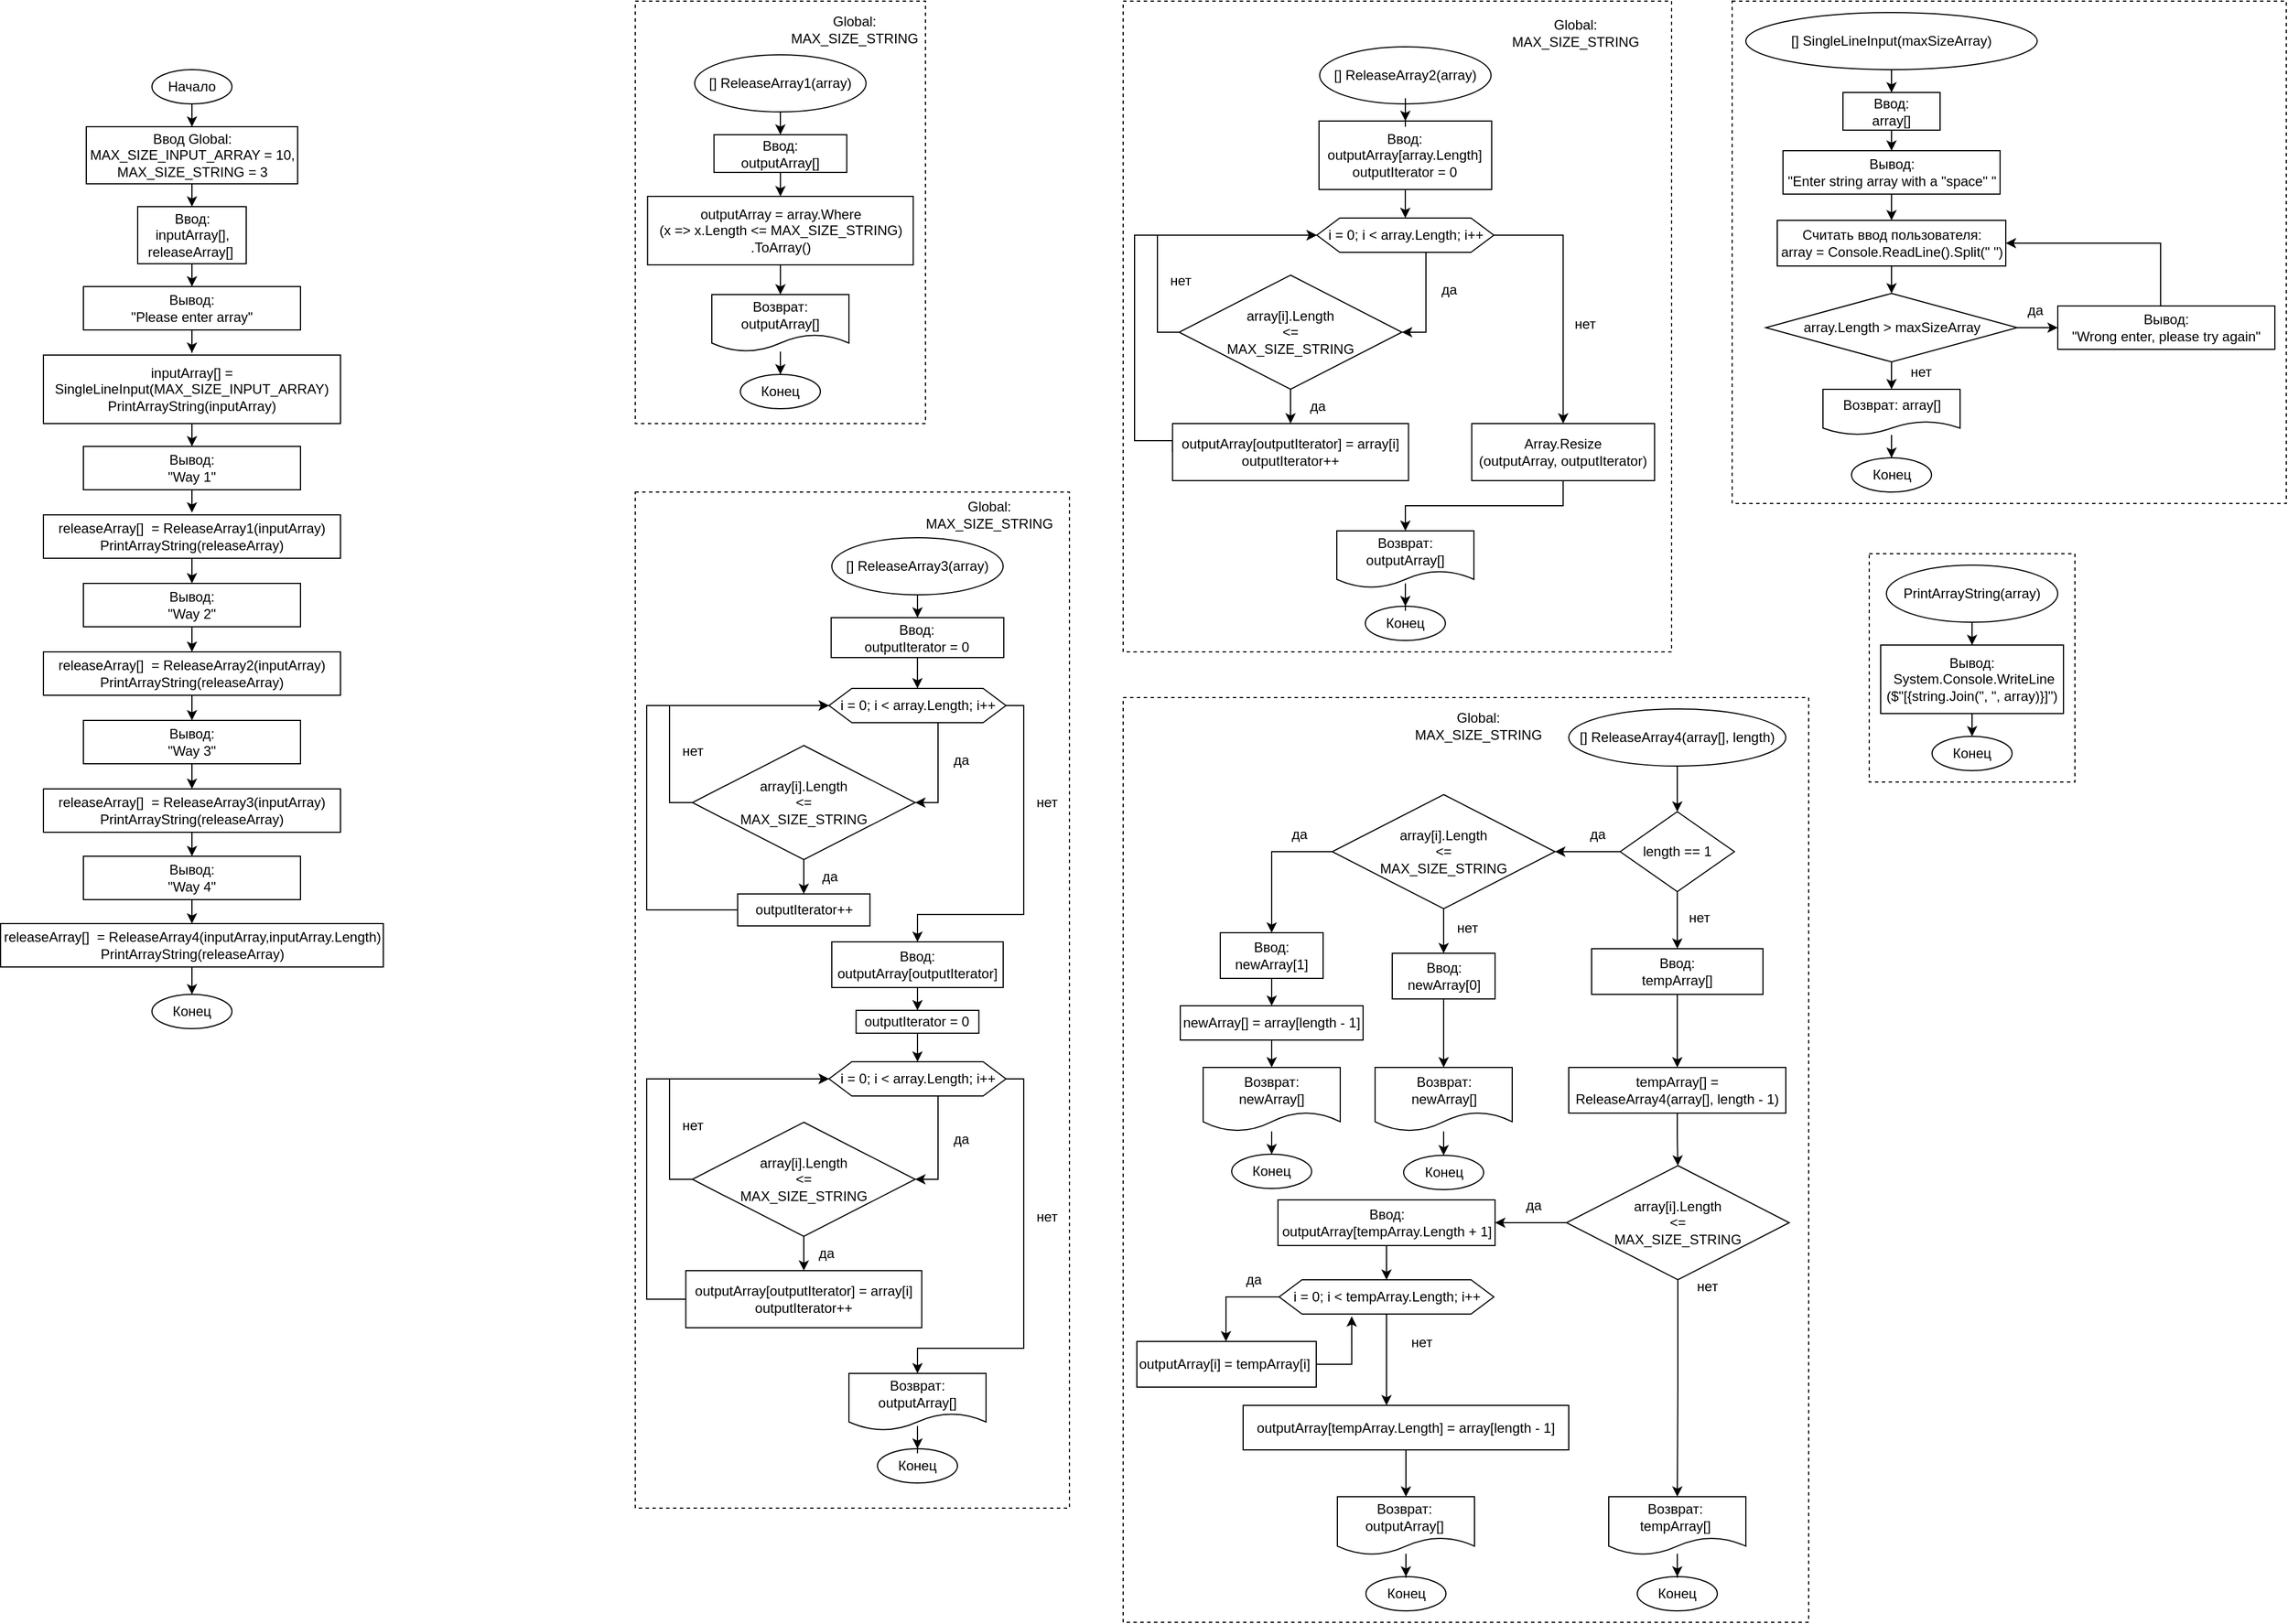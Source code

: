<mxfile version="21.1.8" type="device">
  <diagram name="Страница 1" id="XXHGtrbiuVRXHROfWYFV">
    <mxGraphModel dx="3483" dy="1915" grid="1" gridSize="10" guides="1" tooltips="1" connect="1" arrows="1" fold="1" page="1" pageScale="1" pageWidth="827" pageHeight="1169" math="0" shadow="0">
      <root>
        <mxCell id="0" />
        <mxCell id="1" parent="0" />
        <mxCell id="4U6we0sHs__-msw2Mute-354" value="" style="group" vertex="1" connectable="0" parent="1">
          <mxGeometry x="124.5" y="60" width="335" height="840" as="geometry" />
        </mxCell>
        <mxCell id="4U6we0sHs__-msw2Mute-319" value="Начало" style="ellipse;whiteSpace=wrap;html=1;" vertex="1" parent="4U6we0sHs__-msw2Mute-354">
          <mxGeometry x="132.5" width="70" height="30" as="geometry" />
        </mxCell>
        <mxCell id="4U6we0sHs__-msw2Mute-320" value="Ввод Global:&lt;br&gt;MAX_SIZE_INPUT_ARRAY = 10,&lt;br&gt;MAX_SIZE_STRING = 3" style="rounded=0;whiteSpace=wrap;html=1;movable=1;resizable=1;rotatable=1;deletable=1;editable=1;locked=0;connectable=1;container=0;" vertex="1" parent="4U6we0sHs__-msw2Mute-354">
          <mxGeometry x="75" y="50" width="185" height="50" as="geometry" />
        </mxCell>
        <mxCell id="4U6we0sHs__-msw2Mute-335" style="edgeStyle=orthogonalEdgeStyle;rounded=0;orthogonalLoop=1;jettySize=auto;html=1;entryX=0.5;entryY=0;entryDx=0;entryDy=0;" edge="1" parent="4U6we0sHs__-msw2Mute-354" source="4U6we0sHs__-msw2Mute-319" target="4U6we0sHs__-msw2Mute-320">
          <mxGeometry relative="1" as="geometry" />
        </mxCell>
        <mxCell id="4U6we0sHs__-msw2Mute-321" value="Ввод:&lt;br&gt;inputArray[],&lt;br&gt;releaseArray[]&amp;nbsp;" style="rounded=0;whiteSpace=wrap;html=1;movable=1;resizable=1;rotatable=1;deletable=1;editable=1;locked=0;connectable=1;container=0;" vertex="1" parent="4U6we0sHs__-msw2Mute-354">
          <mxGeometry x="120" y="120" width="95" height="50" as="geometry" />
        </mxCell>
        <mxCell id="4U6we0sHs__-msw2Mute-337" style="edgeStyle=orthogonalEdgeStyle;rounded=0;orthogonalLoop=1;jettySize=auto;html=1;entryX=0.5;entryY=0;entryDx=0;entryDy=0;" edge="1" parent="4U6we0sHs__-msw2Mute-354" source="4U6we0sHs__-msw2Mute-320" target="4U6we0sHs__-msw2Mute-321">
          <mxGeometry relative="1" as="geometry" />
        </mxCell>
        <mxCell id="4U6we0sHs__-msw2Mute-322" value="Вывод:&lt;br&gt;&quot;Please enter array&lt;span style=&quot;background-color: initial;&quot;&gt;&quot;&lt;/span&gt;" style="rounded=0;whiteSpace=wrap;html=1;" vertex="1" parent="4U6we0sHs__-msw2Mute-354">
          <mxGeometry x="72.5" y="190" width="190" height="38" as="geometry" />
        </mxCell>
        <mxCell id="4U6we0sHs__-msw2Mute-338" style="edgeStyle=orthogonalEdgeStyle;rounded=0;orthogonalLoop=1;jettySize=auto;html=1;entryX=0.5;entryY=0;entryDx=0;entryDy=0;" edge="1" parent="4U6we0sHs__-msw2Mute-354" source="4U6we0sHs__-msw2Mute-321" target="4U6we0sHs__-msw2Mute-322">
          <mxGeometry relative="1" as="geometry" />
        </mxCell>
        <mxCell id="4U6we0sHs__-msw2Mute-323" value="inputArray[] = SingleLineInput(MAX_SIZE_INPUT_ARRAY)&lt;br&gt;PrintArrayString(inputArray)" style="rounded=0;whiteSpace=wrap;html=1;" vertex="1" parent="4U6we0sHs__-msw2Mute-354">
          <mxGeometry x="37.5" y="250" width="260" height="60" as="geometry" />
        </mxCell>
        <mxCell id="4U6we0sHs__-msw2Mute-339" style="edgeStyle=orthogonalEdgeStyle;rounded=0;orthogonalLoop=1;jettySize=auto;html=1;entryX=0.5;entryY=-0.033;entryDx=0;entryDy=0;entryPerimeter=0;" edge="1" parent="4U6we0sHs__-msw2Mute-354" source="4U6we0sHs__-msw2Mute-322" target="4U6we0sHs__-msw2Mute-323">
          <mxGeometry relative="1" as="geometry" />
        </mxCell>
        <mxCell id="4U6we0sHs__-msw2Mute-324" value="Вывод:&lt;br&gt;&quot;Way 1&lt;span style=&quot;background-color: initial;&quot;&gt;&quot;&lt;/span&gt;" style="rounded=0;whiteSpace=wrap;html=1;" vertex="1" parent="4U6we0sHs__-msw2Mute-354">
          <mxGeometry x="72.5" y="330" width="190" height="38" as="geometry" />
        </mxCell>
        <mxCell id="4U6we0sHs__-msw2Mute-342" style="edgeStyle=orthogonalEdgeStyle;rounded=0;orthogonalLoop=1;jettySize=auto;html=1;entryX=0.5;entryY=0;entryDx=0;entryDy=0;" edge="1" parent="4U6we0sHs__-msw2Mute-354" source="4U6we0sHs__-msw2Mute-323" target="4U6we0sHs__-msw2Mute-324">
          <mxGeometry relative="1" as="geometry" />
        </mxCell>
        <mxCell id="4U6we0sHs__-msw2Mute-325" value="releaseArray[]&amp;nbsp; = ReleaseArray1(inputArray)&lt;br&gt;PrintArrayString(releaseArray)" style="rounded=0;whiteSpace=wrap;html=1;" vertex="1" parent="4U6we0sHs__-msw2Mute-354">
          <mxGeometry x="37.5" y="390" width="260" height="38" as="geometry" />
        </mxCell>
        <mxCell id="4U6we0sHs__-msw2Mute-343" style="edgeStyle=orthogonalEdgeStyle;rounded=0;orthogonalLoop=1;jettySize=auto;html=1;entryX=0.499;entryY=-0.053;entryDx=0;entryDy=0;entryPerimeter=0;" edge="1" parent="4U6we0sHs__-msw2Mute-354" source="4U6we0sHs__-msw2Mute-324" target="4U6we0sHs__-msw2Mute-325">
          <mxGeometry relative="1" as="geometry" />
        </mxCell>
        <mxCell id="4U6we0sHs__-msw2Mute-326" value="Вывод:&lt;br&gt;&quot;Way 2&lt;span style=&quot;background-color: initial;&quot;&gt;&quot;&lt;/span&gt;" style="rounded=0;whiteSpace=wrap;html=1;" vertex="1" parent="4U6we0sHs__-msw2Mute-354">
          <mxGeometry x="72.5" y="450" width="190" height="38" as="geometry" />
        </mxCell>
        <mxCell id="4U6we0sHs__-msw2Mute-345" style="edgeStyle=orthogonalEdgeStyle;rounded=0;orthogonalLoop=1;jettySize=auto;html=1;entryX=0.5;entryY=0;entryDx=0;entryDy=0;" edge="1" parent="4U6we0sHs__-msw2Mute-354" source="4U6we0sHs__-msw2Mute-325" target="4U6we0sHs__-msw2Mute-326">
          <mxGeometry relative="1" as="geometry" />
        </mxCell>
        <mxCell id="4U6we0sHs__-msw2Mute-327" value="releaseArray[]&amp;nbsp; = ReleaseArray2(inputArray)&lt;br&gt;PrintArrayString(releaseArray)" style="rounded=0;whiteSpace=wrap;html=1;" vertex="1" parent="4U6we0sHs__-msw2Mute-354">
          <mxGeometry x="37.5" y="510" width="260" height="38" as="geometry" />
        </mxCell>
        <mxCell id="4U6we0sHs__-msw2Mute-347" style="edgeStyle=orthogonalEdgeStyle;rounded=0;orthogonalLoop=1;jettySize=auto;html=1;entryX=0.5;entryY=0;entryDx=0;entryDy=0;" edge="1" parent="4U6we0sHs__-msw2Mute-354" source="4U6we0sHs__-msw2Mute-326" target="4U6we0sHs__-msw2Mute-327">
          <mxGeometry relative="1" as="geometry" />
        </mxCell>
        <mxCell id="4U6we0sHs__-msw2Mute-328" value="Вывод:&lt;br&gt;&quot;Way 3&lt;span style=&quot;background-color: initial;&quot;&gt;&quot;&lt;/span&gt;" style="rounded=0;whiteSpace=wrap;html=1;" vertex="1" parent="4U6we0sHs__-msw2Mute-354">
          <mxGeometry x="72.5" y="570" width="190" height="38" as="geometry" />
        </mxCell>
        <mxCell id="4U6we0sHs__-msw2Mute-348" style="edgeStyle=orthogonalEdgeStyle;rounded=0;orthogonalLoop=1;jettySize=auto;html=1;entryX=0.5;entryY=0;entryDx=0;entryDy=0;" edge="1" parent="4U6we0sHs__-msw2Mute-354" source="4U6we0sHs__-msw2Mute-327" target="4U6we0sHs__-msw2Mute-328">
          <mxGeometry relative="1" as="geometry" />
        </mxCell>
        <mxCell id="4U6we0sHs__-msw2Mute-329" value="releaseArray[]&amp;nbsp; = ReleaseArray3(inputArray)&lt;br&gt;PrintArrayString(releaseArray)" style="rounded=0;whiteSpace=wrap;html=1;" vertex="1" parent="4U6we0sHs__-msw2Mute-354">
          <mxGeometry x="37.5" y="630" width="260" height="38" as="geometry" />
        </mxCell>
        <mxCell id="4U6we0sHs__-msw2Mute-349" style="edgeStyle=orthogonalEdgeStyle;rounded=0;orthogonalLoop=1;jettySize=auto;html=1;entryX=0.5;entryY=0;entryDx=0;entryDy=0;" edge="1" parent="4U6we0sHs__-msw2Mute-354" source="4U6we0sHs__-msw2Mute-328" target="4U6we0sHs__-msw2Mute-329">
          <mxGeometry relative="1" as="geometry" />
        </mxCell>
        <mxCell id="4U6we0sHs__-msw2Mute-330" value="Вывод:&lt;br&gt;&quot;Way 4&lt;span style=&quot;background-color: initial;&quot;&gt;&quot;&lt;/span&gt;" style="rounded=0;whiteSpace=wrap;html=1;" vertex="1" parent="4U6we0sHs__-msw2Mute-354">
          <mxGeometry x="72.5" y="689" width="190" height="38" as="geometry" />
        </mxCell>
        <mxCell id="4U6we0sHs__-msw2Mute-350" style="edgeStyle=orthogonalEdgeStyle;rounded=0;orthogonalLoop=1;jettySize=auto;html=1;entryX=0.5;entryY=0;entryDx=0;entryDy=0;" edge="1" parent="4U6we0sHs__-msw2Mute-354" source="4U6we0sHs__-msw2Mute-329" target="4U6we0sHs__-msw2Mute-330">
          <mxGeometry relative="1" as="geometry" />
        </mxCell>
        <mxCell id="4U6we0sHs__-msw2Mute-331" value="releaseArray[]&amp;nbsp; = ReleaseArray4(inputArray,inputArray.Length)&lt;br&gt;PrintArrayString(releaseArray)" style="rounded=0;whiteSpace=wrap;html=1;" vertex="1" parent="4U6we0sHs__-msw2Mute-354">
          <mxGeometry y="748" width="335" height="38" as="geometry" />
        </mxCell>
        <mxCell id="4U6we0sHs__-msw2Mute-351" style="edgeStyle=orthogonalEdgeStyle;rounded=0;orthogonalLoop=1;jettySize=auto;html=1;entryX=0.5;entryY=0;entryDx=0;entryDy=0;" edge="1" parent="4U6we0sHs__-msw2Mute-354" source="4U6we0sHs__-msw2Mute-330" target="4U6we0sHs__-msw2Mute-331">
          <mxGeometry relative="1" as="geometry" />
        </mxCell>
        <mxCell id="4U6we0sHs__-msw2Mute-332" value="Конец" style="ellipse;whiteSpace=wrap;html=1;" vertex="1" parent="4U6we0sHs__-msw2Mute-354">
          <mxGeometry x="132.5" y="810" width="70" height="30" as="geometry" />
        </mxCell>
        <mxCell id="4U6we0sHs__-msw2Mute-352" value="" style="edgeStyle=orthogonalEdgeStyle;rounded=0;orthogonalLoop=1;jettySize=auto;html=1;" edge="1" parent="4U6we0sHs__-msw2Mute-354" source="4U6we0sHs__-msw2Mute-331" target="4U6we0sHs__-msw2Mute-332">
          <mxGeometry relative="1" as="geometry" />
        </mxCell>
        <mxCell id="4U6we0sHs__-msw2Mute-68" value="" style="group;movable=1;resizable=1;rotatable=1;deletable=1;editable=1;locked=0;connectable=1;" vertex="1" connectable="0" parent="1">
          <mxGeometry x="1640" width="485" height="440" as="geometry" />
        </mxCell>
        <mxCell id="4U6we0sHs__-msw2Mute-45" value="" style="rounded=0;whiteSpace=wrap;html=1;dashed=1;" vertex="1" parent="4U6we0sHs__-msw2Mute-68">
          <mxGeometry width="485" height="440" as="geometry" />
        </mxCell>
        <mxCell id="4U6we0sHs__-msw2Mute-82" style="edgeStyle=orthogonalEdgeStyle;rounded=0;orthogonalLoop=1;jettySize=auto;html=1;entryX=0.5;entryY=0;entryDx=0;entryDy=0;" edge="1" parent="4U6we0sHs__-msw2Mute-68" source="4U6we0sHs__-msw2Mute-47" target="4U6we0sHs__-msw2Mute-50">
          <mxGeometry relative="1" as="geometry" />
        </mxCell>
        <mxCell id="4U6we0sHs__-msw2Mute-47" value="[] SingleLineInput(maxSizeArray)" style="ellipse;whiteSpace=wrap;html=1;" vertex="1" parent="4U6we0sHs__-msw2Mute-68">
          <mxGeometry x="12" y="10" width="255" height="50" as="geometry" />
        </mxCell>
        <mxCell id="4U6we0sHs__-msw2Mute-48" value="Конец" style="ellipse;whiteSpace=wrap;html=1;" vertex="1" parent="4U6we0sHs__-msw2Mute-68">
          <mxGeometry x="104.5" y="400" width="70" height="30" as="geometry" />
        </mxCell>
        <mxCell id="4U6we0sHs__-msw2Mute-84" style="edgeStyle=orthogonalEdgeStyle;rounded=0;orthogonalLoop=1;jettySize=auto;html=1;entryX=0.5;entryY=0;entryDx=0;entryDy=0;" edge="1" parent="4U6we0sHs__-msw2Mute-68" source="4U6we0sHs__-msw2Mute-50" target="4U6we0sHs__-msw2Mute-52">
          <mxGeometry relative="1" as="geometry" />
        </mxCell>
        <mxCell id="4U6we0sHs__-msw2Mute-50" value="Ввод:&lt;br&gt;array[]" style="rounded=0;whiteSpace=wrap;html=1;movable=1;resizable=1;rotatable=1;deletable=1;editable=1;locked=0;connectable=1;" vertex="1" parent="4U6we0sHs__-msw2Mute-68">
          <mxGeometry x="97" y="80" width="85" height="33" as="geometry" />
        </mxCell>
        <mxCell id="4U6we0sHs__-msw2Mute-52" value="Вывод:&lt;br&gt;&quot;Enter string array with a &quot;space&quot; &quot;" style="rounded=0;whiteSpace=wrap;html=1;" vertex="1" parent="4U6we0sHs__-msw2Mute-68">
          <mxGeometry x="44.5" y="131" width="190" height="38" as="geometry" />
        </mxCell>
        <mxCell id="4U6we0sHs__-msw2Mute-54" value="Считать ввод пользователя:&lt;br&gt;array = Console.ReadLine().Split(&quot; &quot;)" style="rounded=0;whiteSpace=wrap;html=1;" vertex="1" parent="4U6we0sHs__-msw2Mute-68">
          <mxGeometry x="39.5" y="192" width="200" height="40" as="geometry" />
        </mxCell>
        <mxCell id="4U6we0sHs__-msw2Mute-51" value="" style="edgeStyle=orthogonalEdgeStyle;rounded=0;orthogonalLoop=1;jettySize=auto;html=1;entryX=0.5;entryY=0;entryDx=0;entryDy=0;" edge="1" parent="4U6we0sHs__-msw2Mute-68" source="4U6we0sHs__-msw2Mute-52" target="4U6we0sHs__-msw2Mute-54">
          <mxGeometry relative="1" as="geometry">
            <mxPoint x="140.029" y="190" as="targetPoint" />
          </mxGeometry>
        </mxCell>
        <mxCell id="4U6we0sHs__-msw2Mute-57" value="array.Length &amp;gt; maxSizeArray" style="rhombus;whiteSpace=wrap;html=1;" vertex="1" parent="4U6we0sHs__-msw2Mute-68">
          <mxGeometry x="29.5" y="256" width="220" height="60" as="geometry" />
        </mxCell>
        <mxCell id="4U6we0sHs__-msw2Mute-53" style="edgeStyle=orthogonalEdgeStyle;rounded=0;orthogonalLoop=1;jettySize=auto;html=1;entryX=0.5;entryY=0;entryDx=0;entryDy=0;" edge="1" parent="4U6we0sHs__-msw2Mute-68" source="4U6we0sHs__-msw2Mute-54" target="4U6we0sHs__-msw2Mute-57">
          <mxGeometry relative="1" as="geometry" />
        </mxCell>
        <mxCell id="4U6we0sHs__-msw2Mute-58" style="edgeStyle=orthogonalEdgeStyle;rounded=0;orthogonalLoop=1;jettySize=auto;html=1;entryX=1;entryY=0.5;entryDx=0;entryDy=0;" edge="1" parent="4U6we0sHs__-msw2Mute-68" source="4U6we0sHs__-msw2Mute-59" target="4U6we0sHs__-msw2Mute-54">
          <mxGeometry relative="1" as="geometry">
            <Array as="points">
              <mxPoint x="375" y="212" />
            </Array>
          </mxGeometry>
        </mxCell>
        <mxCell id="4U6we0sHs__-msw2Mute-59" value="Вывод:&lt;br&gt;&quot;Wrong enter, please try again&quot;" style="rounded=0;whiteSpace=wrap;html=1;" vertex="1" parent="4U6we0sHs__-msw2Mute-68">
          <mxGeometry x="285" y="267" width="190" height="38" as="geometry" />
        </mxCell>
        <mxCell id="4U6we0sHs__-msw2Mute-55" value="" style="edgeStyle=orthogonalEdgeStyle;rounded=0;orthogonalLoop=1;jettySize=auto;html=1;" edge="1" parent="4U6we0sHs__-msw2Mute-68" source="4U6we0sHs__-msw2Mute-57" target="4U6we0sHs__-msw2Mute-59">
          <mxGeometry relative="1" as="geometry" />
        </mxCell>
        <mxCell id="4U6we0sHs__-msw2Mute-60" value="да" style="text;html=1;align=center;verticalAlign=middle;resizable=0;points=[];autosize=1;strokeColor=none;fillColor=none;" vertex="1" parent="4U6we0sHs__-msw2Mute-68">
          <mxGeometry x="245" y="256" width="40" height="30" as="geometry" />
        </mxCell>
        <mxCell id="4U6we0sHs__-msw2Mute-61" value="нет" style="text;html=1;align=center;verticalAlign=middle;resizable=0;points=[];autosize=1;strokeColor=none;fillColor=none;" vertex="1" parent="4U6we0sHs__-msw2Mute-68">
          <mxGeometry x="145" y="310" width="40" height="30" as="geometry" />
        </mxCell>
        <mxCell id="4U6we0sHs__-msw2Mute-62" value="" style="edgeStyle=orthogonalEdgeStyle;rounded=0;orthogonalLoop=1;jettySize=auto;html=1;" edge="1" parent="4U6we0sHs__-msw2Mute-68" source="4U6we0sHs__-msw2Mute-63" target="4U6we0sHs__-msw2Mute-48">
          <mxGeometry relative="1" as="geometry" />
        </mxCell>
        <mxCell id="4U6we0sHs__-msw2Mute-63" value="Возврат: array[]" style="shape=document;whiteSpace=wrap;html=1;boundedLbl=1;" vertex="1" parent="4U6we0sHs__-msw2Mute-68">
          <mxGeometry x="79.5" y="340" width="120" height="40" as="geometry" />
        </mxCell>
        <mxCell id="4U6we0sHs__-msw2Mute-56" value="" style="edgeStyle=orthogonalEdgeStyle;rounded=0;orthogonalLoop=1;jettySize=auto;html=1;" edge="1" parent="4U6we0sHs__-msw2Mute-68" source="4U6we0sHs__-msw2Mute-57" target="4U6we0sHs__-msw2Mute-63">
          <mxGeometry relative="1" as="geometry" />
        </mxCell>
        <mxCell id="4U6we0sHs__-msw2Mute-69" value="" style="group;movable=1;resizable=1;rotatable=1;deletable=1;editable=1;locked=0;connectable=1;" vertex="1" connectable="0" parent="1">
          <mxGeometry x="1760" y="484" width="180" height="200" as="geometry" />
        </mxCell>
        <mxCell id="4U6we0sHs__-msw2Mute-7" value="" style="rounded=0;whiteSpace=wrap;html=1;dashed=1;" vertex="1" parent="4U6we0sHs__-msw2Mute-69">
          <mxGeometry width="180" height="200" as="geometry" />
        </mxCell>
        <mxCell id="4U6we0sHs__-msw2Mute-44" value="" style="edgeStyle=orthogonalEdgeStyle;rounded=0;orthogonalLoop=1;jettySize=auto;html=1;" edge="1" parent="4U6we0sHs__-msw2Mute-69">
          <mxGeometry relative="1" as="geometry">
            <mxPoint x="90" y="140" as="sourcePoint" />
            <mxPoint x="90" y="160" as="targetPoint" />
          </mxGeometry>
        </mxCell>
        <mxCell id="4U6we0sHs__-msw2Mute-2" value="PrintArrayString(array)" style="ellipse;whiteSpace=wrap;html=1;" vertex="1" parent="4U6we0sHs__-msw2Mute-69">
          <mxGeometry x="15" y="10" width="150" height="50" as="geometry" />
        </mxCell>
        <mxCell id="4U6we0sHs__-msw2Mute-4" value="" style="edgeStyle=orthogonalEdgeStyle;rounded=0;orthogonalLoop=1;jettySize=auto;html=1;" edge="1" parent="4U6we0sHs__-msw2Mute-69" source="4U6we0sHs__-msw2Mute-2" target="4U6we0sHs__-msw2Mute-3">
          <mxGeometry relative="1" as="geometry" />
        </mxCell>
        <mxCell id="4U6we0sHs__-msw2Mute-3" value="Вывод:&lt;br&gt;&amp;nbsp;System.Console.WriteLine&lt;br&gt;($&quot;[{string.Join(&quot;, &quot;, array)}]&quot;)" style="rounded=0;whiteSpace=wrap;html=1;" vertex="1" parent="4U6we0sHs__-msw2Mute-69">
          <mxGeometry x="10" y="80" width="160" height="60" as="geometry" />
        </mxCell>
        <mxCell id="4U6we0sHs__-msw2Mute-5" value="Конец" style="ellipse;whiteSpace=wrap;html=1;" vertex="1" parent="4U6we0sHs__-msw2Mute-69">
          <mxGeometry x="55" y="160" width="70" height="30" as="geometry" />
        </mxCell>
        <mxCell id="4U6we0sHs__-msw2Mute-117" value="" style="group" vertex="1" connectable="0" parent="1">
          <mxGeometry x="680.005" width="254" height="370" as="geometry" />
        </mxCell>
        <mxCell id="4U6we0sHs__-msw2Mute-71" value="" style="rounded=0;whiteSpace=wrap;html=1;dashed=1;container=0;" vertex="1" parent="4U6we0sHs__-msw2Mute-117">
          <mxGeometry width="254" height="370" as="geometry" />
        </mxCell>
        <mxCell id="4U6we0sHs__-msw2Mute-73" value="[] ReleaseArray1(array)" style="ellipse;whiteSpace=wrap;html=1;container=0;" vertex="1" parent="4U6we0sHs__-msw2Mute-117">
          <mxGeometry x="52" y="47" width="150" height="50" as="geometry" />
        </mxCell>
        <mxCell id="4U6we0sHs__-msw2Mute-76" value="Конец" style="ellipse;whiteSpace=wrap;html=1;container=0;" vertex="1" parent="4U6we0sHs__-msw2Mute-117">
          <mxGeometry x="92" y="327" width="70" height="30" as="geometry" />
        </mxCell>
        <mxCell id="4U6we0sHs__-msw2Mute-79" value="Ввод:&lt;br&gt;outputArray[]" style="rounded=0;whiteSpace=wrap;html=1;movable=1;resizable=1;rotatable=1;deletable=1;editable=1;locked=0;connectable=1;container=0;" vertex="1" parent="4U6we0sHs__-msw2Mute-117">
          <mxGeometry x="68.88" y="117" width="116.25" height="33" as="geometry" />
        </mxCell>
        <mxCell id="4U6we0sHs__-msw2Mute-86" value="" style="edgeStyle=orthogonalEdgeStyle;rounded=0;orthogonalLoop=1;jettySize=auto;html=1;" edge="1" parent="4U6we0sHs__-msw2Mute-117" source="4U6we0sHs__-msw2Mute-73" target="4U6we0sHs__-msw2Mute-79">
          <mxGeometry relative="1" as="geometry" />
        </mxCell>
        <mxCell id="4U6we0sHs__-msw2Mute-87" value="outputArray = array.Where&lt;br&gt;(x =&amp;gt; x.Length &amp;lt;= MAX_SIZE_STRING)&lt;br&gt;.ToArray()" style="rounded=0;whiteSpace=wrap;html=1;movable=1;resizable=1;rotatable=1;deletable=1;editable=1;locked=0;connectable=1;container=0;" vertex="1" parent="4U6we0sHs__-msw2Mute-117">
          <mxGeometry x="10.75" y="171" width="232.5" height="60" as="geometry" />
        </mxCell>
        <mxCell id="4U6we0sHs__-msw2Mute-88" value="" style="edgeStyle=orthogonalEdgeStyle;rounded=0;orthogonalLoop=1;jettySize=auto;html=1;" edge="1" parent="4U6we0sHs__-msw2Mute-117" source="4U6we0sHs__-msw2Mute-79" target="4U6we0sHs__-msw2Mute-87">
          <mxGeometry relative="1" as="geometry" />
        </mxCell>
        <mxCell id="4U6we0sHs__-msw2Mute-91" value="" style="edgeStyle=orthogonalEdgeStyle;rounded=0;orthogonalLoop=1;jettySize=auto;html=1;" edge="1" parent="4U6we0sHs__-msw2Mute-117" source="4U6we0sHs__-msw2Mute-89" target="4U6we0sHs__-msw2Mute-76">
          <mxGeometry relative="1" as="geometry" />
        </mxCell>
        <mxCell id="4U6we0sHs__-msw2Mute-89" value="Возврат: outputArray[]" style="shape=document;whiteSpace=wrap;html=1;boundedLbl=1;container=0;" vertex="1" parent="4U6we0sHs__-msw2Mute-117">
          <mxGeometry x="67" y="257" width="120" height="50" as="geometry" />
        </mxCell>
        <mxCell id="4U6we0sHs__-msw2Mute-90" value="" style="edgeStyle=orthogonalEdgeStyle;rounded=0;orthogonalLoop=1;jettySize=auto;html=1;" edge="1" parent="4U6we0sHs__-msw2Mute-117" source="4U6we0sHs__-msw2Mute-87" target="4U6we0sHs__-msw2Mute-89">
          <mxGeometry relative="1" as="geometry" />
        </mxCell>
        <mxCell id="4U6we0sHs__-msw2Mute-116" value="Global:&lt;br&gt;MAX_SIZE_STRING" style="text;html=1;strokeColor=none;fillColor=none;align=center;verticalAlign=middle;whiteSpace=wrap;rounded=0;container=0;" vertex="1" parent="4U6we0sHs__-msw2Mute-117">
          <mxGeometry x="161.995" y="10" width="60" height="30" as="geometry" />
        </mxCell>
        <mxCell id="4U6we0sHs__-msw2Mute-174" value="" style="group" vertex="1" connectable="0" parent="1">
          <mxGeometry x="1107" width="480" height="570" as="geometry" />
        </mxCell>
        <mxCell id="4U6we0sHs__-msw2Mute-94" value="" style="rounded=0;whiteSpace=wrap;html=1;dashed=1;" vertex="1" parent="4U6we0sHs__-msw2Mute-174">
          <mxGeometry width="480" height="570" as="geometry" />
        </mxCell>
        <mxCell id="4U6we0sHs__-msw2Mute-95" value="[] ReleaseArray2(array)" style="ellipse;whiteSpace=wrap;html=1;" vertex="1" parent="4U6we0sHs__-msw2Mute-174">
          <mxGeometry x="171.995" y="40" width="150" height="50" as="geometry" />
        </mxCell>
        <mxCell id="4U6we0sHs__-msw2Mute-96" value="Конец" style="ellipse;whiteSpace=wrap;html=1;" vertex="1" parent="4U6we0sHs__-msw2Mute-174">
          <mxGeometry x="211.995" y="530" width="70" height="30" as="geometry" />
        </mxCell>
        <mxCell id="4U6we0sHs__-msw2Mute-97" value="Ввод:&lt;br&gt;outputArray[array.Length]&lt;br&gt;outputIterator = 0" style="rounded=0;whiteSpace=wrap;html=1;movable=1;resizable=1;rotatable=1;deletable=1;editable=1;locked=0;connectable=1;" vertex="1" parent="4U6we0sHs__-msw2Mute-174">
          <mxGeometry x="171.43" y="105" width="151.13" height="60" as="geometry" />
        </mxCell>
        <mxCell id="4U6we0sHs__-msw2Mute-142" style="edgeStyle=orthogonalEdgeStyle;rounded=0;orthogonalLoop=1;jettySize=auto;html=1;entryX=0.5;entryY=0;entryDx=0;entryDy=0;" edge="1" parent="4U6we0sHs__-msw2Mute-174" source="4U6we0sHs__-msw2Mute-95" target="4U6we0sHs__-msw2Mute-97">
          <mxGeometry relative="1" as="geometry" />
        </mxCell>
        <mxCell id="4U6we0sHs__-msw2Mute-118" value="Global:&lt;br&gt;MAX_SIZE_STRING" style="text;html=1;strokeColor=none;fillColor=none;align=center;verticalAlign=middle;whiteSpace=wrap;rounded=0;container=0;" vertex="1" parent="4U6we0sHs__-msw2Mute-174">
          <mxGeometry x="366.13" y="13" width="60" height="30" as="geometry" />
        </mxCell>
        <mxCell id="4U6we0sHs__-msw2Mute-119" value="i = 0; i &amp;lt; array.Length; i++" style="shape=hexagon;perimeter=hexagonPerimeter2;whiteSpace=wrap;html=1;fixedSize=1;" vertex="1" parent="4U6we0sHs__-msw2Mute-174">
          <mxGeometry x="169.56" y="190" width="154.87" height="30" as="geometry" />
        </mxCell>
        <mxCell id="4U6we0sHs__-msw2Mute-143" style="edgeStyle=orthogonalEdgeStyle;rounded=0;orthogonalLoop=1;jettySize=auto;html=1;entryX=0.5;entryY=0;entryDx=0;entryDy=0;" edge="1" parent="4U6we0sHs__-msw2Mute-174" source="4U6we0sHs__-msw2Mute-97" target="4U6we0sHs__-msw2Mute-119">
          <mxGeometry relative="1" as="geometry" />
        </mxCell>
        <mxCell id="4U6we0sHs__-msw2Mute-132" style="edgeStyle=orthogonalEdgeStyle;rounded=0;orthogonalLoop=1;jettySize=auto;html=1;entryX=0;entryY=0.5;entryDx=0;entryDy=0;" edge="1" parent="4U6we0sHs__-msw2Mute-174" source="4U6we0sHs__-msw2Mute-120" target="4U6we0sHs__-msw2Mute-119">
          <mxGeometry relative="1" as="geometry">
            <Array as="points">
              <mxPoint x="30" y="290" />
              <mxPoint x="30" y="205" />
            </Array>
          </mxGeometry>
        </mxCell>
        <mxCell id="4U6we0sHs__-msw2Mute-120" value="array[i].Length &lt;br&gt;&amp;lt;= &lt;br&gt;MAX_SIZE_STRING" style="rhombus;whiteSpace=wrap;html=1;" vertex="1" parent="4U6we0sHs__-msw2Mute-174">
          <mxGeometry x="49" y="240" width="195" height="100" as="geometry" />
        </mxCell>
        <mxCell id="4U6we0sHs__-msw2Mute-135" style="edgeStyle=orthogonalEdgeStyle;rounded=0;orthogonalLoop=1;jettySize=auto;html=1;entryX=1;entryY=0.5;entryDx=0;entryDy=0;" edge="1" parent="4U6we0sHs__-msw2Mute-174" source="4U6we0sHs__-msw2Mute-119" target="4U6we0sHs__-msw2Mute-120">
          <mxGeometry relative="1" as="geometry">
            <Array as="points">
              <mxPoint x="265" y="290" />
            </Array>
          </mxGeometry>
        </mxCell>
        <mxCell id="4U6we0sHs__-msw2Mute-130" style="edgeStyle=orthogonalEdgeStyle;rounded=0;orthogonalLoop=1;jettySize=auto;html=1;exitX=0;exitY=0.5;exitDx=0;exitDy=0;entryX=0;entryY=0.5;entryDx=0;entryDy=0;" edge="1" parent="4U6we0sHs__-msw2Mute-174" source="4U6we0sHs__-msw2Mute-121" target="4U6we0sHs__-msw2Mute-119">
          <mxGeometry relative="1" as="geometry">
            <Array as="points">
              <mxPoint x="44" y="385" />
              <mxPoint x="10" y="385" />
              <mxPoint x="10" y="205" />
            </Array>
          </mxGeometry>
        </mxCell>
        <mxCell id="4U6we0sHs__-msw2Mute-121" value="outputArray[outputIterator] = array[i]&lt;br&gt;outputIterator++" style="rounded=0;whiteSpace=wrap;html=1;" vertex="1" parent="4U6we0sHs__-msw2Mute-174">
          <mxGeometry x="43.25" y="370" width="206.5" height="50" as="geometry" />
        </mxCell>
        <mxCell id="4U6we0sHs__-msw2Mute-124" value="" style="edgeStyle=orthogonalEdgeStyle;rounded=0;orthogonalLoop=1;jettySize=auto;html=1;" edge="1" parent="4U6we0sHs__-msw2Mute-174" source="4U6we0sHs__-msw2Mute-120" target="4U6we0sHs__-msw2Mute-121">
          <mxGeometry relative="1" as="geometry" />
        </mxCell>
        <mxCell id="4U6we0sHs__-msw2Mute-123" value="Array.Resize&lt;br&gt;(outputArray, outputIterator)" style="rounded=0;whiteSpace=wrap;html=1;" vertex="1" parent="4U6we0sHs__-msw2Mute-174">
          <mxGeometry x="305.125" y="370" width="160" height="50" as="geometry" />
        </mxCell>
        <mxCell id="4U6we0sHs__-msw2Mute-127" style="edgeStyle=orthogonalEdgeStyle;rounded=0;orthogonalLoop=1;jettySize=auto;html=1;entryX=0.5;entryY=0;entryDx=0;entryDy=0;" edge="1" parent="4U6we0sHs__-msw2Mute-174" source="4U6we0sHs__-msw2Mute-119" target="4U6we0sHs__-msw2Mute-123">
          <mxGeometry relative="1" as="geometry">
            <Array as="points">
              <mxPoint x="385" y="205" />
            </Array>
          </mxGeometry>
        </mxCell>
        <mxCell id="4U6we0sHs__-msw2Mute-128" value="нет" style="text;html=1;align=center;verticalAlign=middle;resizable=0;points=[];autosize=1;strokeColor=none;fillColor=none;" vertex="1" parent="4U6we0sHs__-msw2Mute-174">
          <mxGeometry x="384" y="268" width="40" height="30" as="geometry" />
        </mxCell>
        <mxCell id="4U6we0sHs__-msw2Mute-129" value="да" style="text;html=1;align=center;verticalAlign=middle;resizable=0;points=[];autosize=1;strokeColor=none;fillColor=none;" vertex="1" parent="4U6we0sHs__-msw2Mute-174">
          <mxGeometry x="150" y="340" width="40" height="30" as="geometry" />
        </mxCell>
        <mxCell id="4U6we0sHs__-msw2Mute-134" value="нет" style="text;html=1;align=center;verticalAlign=middle;resizable=0;points=[];autosize=1;strokeColor=none;fillColor=none;" vertex="1" parent="4U6we0sHs__-msw2Mute-174">
          <mxGeometry x="30" y="230" width="40" height="30" as="geometry" />
        </mxCell>
        <mxCell id="4U6we0sHs__-msw2Mute-136" value="да" style="text;html=1;align=center;verticalAlign=middle;resizable=0;points=[];autosize=1;strokeColor=none;fillColor=none;" vertex="1" parent="4U6we0sHs__-msw2Mute-174">
          <mxGeometry x="265" y="238" width="40" height="30" as="geometry" />
        </mxCell>
        <mxCell id="4U6we0sHs__-msw2Mute-140" value="" style="edgeStyle=orthogonalEdgeStyle;rounded=0;orthogonalLoop=1;jettySize=auto;html=1;" edge="1" parent="4U6we0sHs__-msw2Mute-174" source="4U6we0sHs__-msw2Mute-137" target="4U6we0sHs__-msw2Mute-96">
          <mxGeometry relative="1" as="geometry" />
        </mxCell>
        <mxCell id="4U6we0sHs__-msw2Mute-137" value="Возврат: outputArray[]" style="shape=document;whiteSpace=wrap;html=1;boundedLbl=1;container=0;" vertex="1" parent="4U6we0sHs__-msw2Mute-174">
          <mxGeometry x="186.995" y="464" width="120" height="50" as="geometry" />
        </mxCell>
        <mxCell id="4U6we0sHs__-msw2Mute-139" style="edgeStyle=orthogonalEdgeStyle;rounded=0;orthogonalLoop=1;jettySize=auto;html=1;" edge="1" parent="4U6we0sHs__-msw2Mute-174" source="4U6we0sHs__-msw2Mute-123" target="4U6we0sHs__-msw2Mute-137">
          <mxGeometry relative="1" as="geometry" />
        </mxCell>
        <mxCell id="4U6we0sHs__-msw2Mute-192" value="" style="group" vertex="1" connectable="0" parent="1">
          <mxGeometry x="680" y="430" width="380" height="890" as="geometry" />
        </mxCell>
        <mxCell id="4U6we0sHs__-msw2Mute-146" value="" style="rounded=0;whiteSpace=wrap;html=1;dashed=1;" vertex="1" parent="4U6we0sHs__-msw2Mute-192">
          <mxGeometry width="380" height="890" as="geometry" />
        </mxCell>
        <mxCell id="4U6we0sHs__-msw2Mute-147" value="[] ReleaseArray3(array)" style="ellipse;whiteSpace=wrap;html=1;" vertex="1" parent="4U6we0sHs__-msw2Mute-192">
          <mxGeometry x="171.995" y="40" width="150" height="50" as="geometry" />
        </mxCell>
        <mxCell id="4U6we0sHs__-msw2Mute-148" value="Конец" style="ellipse;whiteSpace=wrap;html=1;" vertex="1" parent="4U6we0sHs__-msw2Mute-192">
          <mxGeometry x="211.995" y="838" width="70" height="30" as="geometry" />
        </mxCell>
        <mxCell id="4U6we0sHs__-msw2Mute-149" value="Ввод:&lt;br&gt;outputIterator = 0" style="rounded=0;whiteSpace=wrap;html=1;movable=1;resizable=1;rotatable=1;deletable=1;editable=1;locked=0;connectable=1;" vertex="1" parent="4U6we0sHs__-msw2Mute-192">
          <mxGeometry x="171.43" y="110" width="151.13" height="35" as="geometry" />
        </mxCell>
        <mxCell id="4U6we0sHs__-msw2Mute-150" style="edgeStyle=orthogonalEdgeStyle;rounded=0;orthogonalLoop=1;jettySize=auto;html=1;entryX=0.5;entryY=0;entryDx=0;entryDy=0;" edge="1" parent="4U6we0sHs__-msw2Mute-192" source="4U6we0sHs__-msw2Mute-147" target="4U6we0sHs__-msw2Mute-149">
          <mxGeometry relative="1" as="geometry" />
        </mxCell>
        <mxCell id="4U6we0sHs__-msw2Mute-151" value="Global:&lt;br&gt;MAX_SIZE_STRING" style="text;html=1;strokeColor=none;fillColor=none;align=center;verticalAlign=middle;whiteSpace=wrap;rounded=0;container=0;" vertex="1" parent="4U6we0sHs__-msw2Mute-192">
          <mxGeometry x="280" y="5" width="60" height="30" as="geometry" />
        </mxCell>
        <mxCell id="4U6we0sHs__-msw2Mute-152" value="i = 0; i &amp;lt; array.Length; i++" style="shape=hexagon;perimeter=hexagonPerimeter2;whiteSpace=wrap;html=1;fixedSize=1;" vertex="1" parent="4U6we0sHs__-msw2Mute-192">
          <mxGeometry x="169.56" y="172" width="154.87" height="30" as="geometry" />
        </mxCell>
        <mxCell id="4U6we0sHs__-msw2Mute-153" style="edgeStyle=orthogonalEdgeStyle;rounded=0;orthogonalLoop=1;jettySize=auto;html=1;entryX=0.5;entryY=0;entryDx=0;entryDy=0;" edge="1" parent="4U6we0sHs__-msw2Mute-192" source="4U6we0sHs__-msw2Mute-149" target="4U6we0sHs__-msw2Mute-152">
          <mxGeometry relative="1" as="geometry" />
        </mxCell>
        <mxCell id="4U6we0sHs__-msw2Mute-154" style="edgeStyle=orthogonalEdgeStyle;rounded=0;orthogonalLoop=1;jettySize=auto;html=1;entryX=0;entryY=0.5;entryDx=0;entryDy=0;" edge="1" parent="4U6we0sHs__-msw2Mute-192" source="4U6we0sHs__-msw2Mute-155" target="4U6we0sHs__-msw2Mute-152">
          <mxGeometry relative="1" as="geometry">
            <Array as="points">
              <mxPoint x="30" y="272" />
              <mxPoint x="30" y="187" />
            </Array>
          </mxGeometry>
        </mxCell>
        <mxCell id="4U6we0sHs__-msw2Mute-155" value="array[i].Length &lt;br&gt;&amp;lt;= &lt;br&gt;MAX_SIZE_STRING" style="rhombus;whiteSpace=wrap;html=1;" vertex="1" parent="4U6we0sHs__-msw2Mute-192">
          <mxGeometry x="50" y="222" width="195" height="100" as="geometry" />
        </mxCell>
        <mxCell id="4U6we0sHs__-msw2Mute-156" style="edgeStyle=orthogonalEdgeStyle;rounded=0;orthogonalLoop=1;jettySize=auto;html=1;entryX=1;entryY=0.5;entryDx=0;entryDy=0;" edge="1" parent="4U6we0sHs__-msw2Mute-192" source="4U6we0sHs__-msw2Mute-152" target="4U6we0sHs__-msw2Mute-155">
          <mxGeometry relative="1" as="geometry">
            <Array as="points">
              <mxPoint x="265" y="272" />
            </Array>
          </mxGeometry>
        </mxCell>
        <mxCell id="4U6we0sHs__-msw2Mute-157" style="edgeStyle=orthogonalEdgeStyle;rounded=0;orthogonalLoop=1;jettySize=auto;html=1;exitX=0;exitY=0.5;exitDx=0;exitDy=0;entryX=0;entryY=0.5;entryDx=0;entryDy=0;" edge="1" parent="4U6we0sHs__-msw2Mute-192" source="4U6we0sHs__-msw2Mute-158" target="4U6we0sHs__-msw2Mute-152">
          <mxGeometry relative="1" as="geometry">
            <Array as="points">
              <mxPoint x="10" y="366" />
              <mxPoint x="10" y="187" />
            </Array>
          </mxGeometry>
        </mxCell>
        <mxCell id="4U6we0sHs__-msw2Mute-158" value="outputIterator++" style="rounded=0;whiteSpace=wrap;html=1;" vertex="1" parent="4U6we0sHs__-msw2Mute-192">
          <mxGeometry x="89.62" y="352" width="115.75" height="28" as="geometry" />
        </mxCell>
        <mxCell id="4U6we0sHs__-msw2Mute-159" value="" style="edgeStyle=orthogonalEdgeStyle;rounded=0;orthogonalLoop=1;jettySize=auto;html=1;" edge="1" parent="4U6we0sHs__-msw2Mute-192" source="4U6we0sHs__-msw2Mute-155" target="4U6we0sHs__-msw2Mute-158">
          <mxGeometry relative="1" as="geometry" />
        </mxCell>
        <mxCell id="4U6we0sHs__-msw2Mute-161" style="edgeStyle=orthogonalEdgeStyle;rounded=0;orthogonalLoop=1;jettySize=auto;html=1;entryX=0.5;entryY=0;entryDx=0;entryDy=0;" edge="1" parent="4U6we0sHs__-msw2Mute-192" source="4U6we0sHs__-msw2Mute-152" target="4U6we0sHs__-msw2Mute-169">
          <mxGeometry relative="1" as="geometry">
            <Array as="points">
              <mxPoint x="340" y="187" />
              <mxPoint x="340" y="370" />
              <mxPoint x="247" y="370" />
            </Array>
            <mxPoint x="385.125" y="352" as="targetPoint" />
          </mxGeometry>
        </mxCell>
        <mxCell id="4U6we0sHs__-msw2Mute-162" value="нет" style="text;html=1;align=center;verticalAlign=middle;resizable=0;points=[];autosize=1;strokeColor=none;fillColor=none;" vertex="1" parent="4U6we0sHs__-msw2Mute-192">
          <mxGeometry x="340" y="257" width="40" height="30" as="geometry" />
        </mxCell>
        <mxCell id="4U6we0sHs__-msw2Mute-163" value="да" style="text;html=1;align=center;verticalAlign=middle;resizable=0;points=[];autosize=1;strokeColor=none;fillColor=none;" vertex="1" parent="4U6we0sHs__-msw2Mute-192">
          <mxGeometry x="150" y="322" width="40" height="30" as="geometry" />
        </mxCell>
        <mxCell id="4U6we0sHs__-msw2Mute-164" value="нет" style="text;html=1;align=center;verticalAlign=middle;resizable=0;points=[];autosize=1;strokeColor=none;fillColor=none;" vertex="1" parent="4U6we0sHs__-msw2Mute-192">
          <mxGeometry x="30" y="212" width="40" height="30" as="geometry" />
        </mxCell>
        <mxCell id="4U6we0sHs__-msw2Mute-165" value="да" style="text;html=1;align=center;verticalAlign=middle;resizable=0;points=[];autosize=1;strokeColor=none;fillColor=none;" vertex="1" parent="4U6we0sHs__-msw2Mute-192">
          <mxGeometry x="265" y="220" width="40" height="30" as="geometry" />
        </mxCell>
        <mxCell id="4U6we0sHs__-msw2Mute-166" value="" style="edgeStyle=orthogonalEdgeStyle;rounded=0;orthogonalLoop=1;jettySize=auto;html=1;" edge="1" parent="4U6we0sHs__-msw2Mute-192" source="4U6we0sHs__-msw2Mute-167" target="4U6we0sHs__-msw2Mute-148">
          <mxGeometry relative="1" as="geometry" />
        </mxCell>
        <mxCell id="4U6we0sHs__-msw2Mute-167" value="Возврат: outputArray[]" style="shape=document;whiteSpace=wrap;html=1;boundedLbl=1;container=0;" vertex="1" parent="4U6we0sHs__-msw2Mute-192">
          <mxGeometry x="186.995" y="772" width="120" height="50" as="geometry" />
        </mxCell>
        <mxCell id="4U6we0sHs__-msw2Mute-169" value="Ввод:&lt;br&gt;outputArray[outputIterator]" style="rounded=0;whiteSpace=wrap;html=1;movable=1;resizable=1;rotatable=1;deletable=1;editable=1;locked=0;connectable=1;" vertex="1" parent="4U6we0sHs__-msw2Mute-192">
          <mxGeometry x="172" y="394" width="150" height="40" as="geometry" />
        </mxCell>
        <mxCell id="4U6we0sHs__-msw2Mute-172" value="array[i].Length &lt;br&gt;&amp;lt;= &lt;br&gt;MAX_SIZE_STRING" style="rhombus;whiteSpace=wrap;html=1;" vertex="1" parent="4U6we0sHs__-msw2Mute-192">
          <mxGeometry x="50" y="552" width="195" height="100" as="geometry" />
        </mxCell>
        <mxCell id="4U6we0sHs__-msw2Mute-173" value="outputArray[outputIterator] = array[i]&lt;br&gt;outputIterator++" style="rounded=0;whiteSpace=wrap;html=1;" vertex="1" parent="4U6we0sHs__-msw2Mute-192">
          <mxGeometry x="44.25" y="682" width="206.5" height="50" as="geometry" />
        </mxCell>
        <mxCell id="4U6we0sHs__-msw2Mute-182" value="" style="edgeStyle=orthogonalEdgeStyle;rounded=0;orthogonalLoop=1;jettySize=auto;html=1;" edge="1" parent="4U6we0sHs__-msw2Mute-192" source="4U6we0sHs__-msw2Mute-172" target="4U6we0sHs__-msw2Mute-173">
          <mxGeometry relative="1" as="geometry" />
        </mxCell>
        <mxCell id="4U6we0sHs__-msw2Mute-175" value="outputIterator = 0" style="rounded=0;whiteSpace=wrap;html=1;movable=1;resizable=1;rotatable=1;deletable=1;editable=1;locked=0;connectable=1;" vertex="1" parent="4U6we0sHs__-msw2Mute-192">
          <mxGeometry x="193.28" y="454" width="107.44" height="20" as="geometry" />
        </mxCell>
        <mxCell id="4U6we0sHs__-msw2Mute-177" style="edgeStyle=orthogonalEdgeStyle;rounded=0;orthogonalLoop=1;jettySize=auto;html=1;entryX=0.5;entryY=0;entryDx=0;entryDy=0;" edge="1" parent="4U6we0sHs__-msw2Mute-192" source="4U6we0sHs__-msw2Mute-169" target="4U6we0sHs__-msw2Mute-175">
          <mxGeometry relative="1" as="geometry" />
        </mxCell>
        <mxCell id="4U6we0sHs__-msw2Mute-180" style="edgeStyle=orthogonalEdgeStyle;rounded=0;orthogonalLoop=1;jettySize=auto;html=1;entryX=0.5;entryY=0;entryDx=0;entryDy=0;" edge="1" parent="4U6we0sHs__-msw2Mute-192" source="4U6we0sHs__-msw2Mute-178" target="4U6we0sHs__-msw2Mute-167">
          <mxGeometry relative="1" as="geometry">
            <Array as="points">
              <mxPoint x="340" y="514" />
              <mxPoint x="340" y="750" />
              <mxPoint x="247" y="750" />
            </Array>
          </mxGeometry>
        </mxCell>
        <mxCell id="4U6we0sHs__-msw2Mute-188" style="edgeStyle=orthogonalEdgeStyle;rounded=0;orthogonalLoop=1;jettySize=auto;html=1;entryX=1;entryY=0.5;entryDx=0;entryDy=0;" edge="1" parent="4U6we0sHs__-msw2Mute-192" source="4U6we0sHs__-msw2Mute-178" target="4U6we0sHs__-msw2Mute-172">
          <mxGeometry relative="1" as="geometry">
            <Array as="points">
              <mxPoint x="265" y="602" />
            </Array>
          </mxGeometry>
        </mxCell>
        <mxCell id="4U6we0sHs__-msw2Mute-178" value="i = 0; i &amp;lt; array.Length; i++" style="shape=hexagon;perimeter=hexagonPerimeter2;whiteSpace=wrap;html=1;fixedSize=1;" vertex="1" parent="4U6we0sHs__-msw2Mute-192">
          <mxGeometry x="169.56" y="499" width="154.87" height="30" as="geometry" />
        </mxCell>
        <mxCell id="4U6we0sHs__-msw2Mute-185" style="edgeStyle=orthogonalEdgeStyle;rounded=0;orthogonalLoop=1;jettySize=auto;html=1;entryX=0;entryY=0.5;entryDx=0;entryDy=0;" edge="1" parent="4U6we0sHs__-msw2Mute-192" source="4U6we0sHs__-msw2Mute-172" target="4U6we0sHs__-msw2Mute-178">
          <mxGeometry relative="1" as="geometry">
            <Array as="points">
              <mxPoint x="30" y="602" />
              <mxPoint x="30" y="514" />
            </Array>
          </mxGeometry>
        </mxCell>
        <mxCell id="4U6we0sHs__-msw2Mute-184" style="edgeStyle=orthogonalEdgeStyle;rounded=0;orthogonalLoop=1;jettySize=auto;html=1;entryX=0;entryY=0.5;entryDx=0;entryDy=0;" edge="1" parent="4U6we0sHs__-msw2Mute-192" source="4U6we0sHs__-msw2Mute-173" target="4U6we0sHs__-msw2Mute-178">
          <mxGeometry relative="1" as="geometry">
            <Array as="points">
              <mxPoint x="10" y="707" />
              <mxPoint x="10" y="514" />
            </Array>
          </mxGeometry>
        </mxCell>
        <mxCell id="4U6we0sHs__-msw2Mute-179" value="" style="edgeStyle=orthogonalEdgeStyle;rounded=0;orthogonalLoop=1;jettySize=auto;html=1;" edge="1" parent="4U6we0sHs__-msw2Mute-192" source="4U6we0sHs__-msw2Mute-175" target="4U6we0sHs__-msw2Mute-178">
          <mxGeometry relative="1" as="geometry" />
        </mxCell>
        <mxCell id="4U6we0sHs__-msw2Mute-181" value="нет" style="text;html=1;align=center;verticalAlign=middle;resizable=0;points=[];autosize=1;strokeColor=none;fillColor=none;" vertex="1" parent="4U6we0sHs__-msw2Mute-192">
          <mxGeometry x="340" y="620" width="40" height="30" as="geometry" />
        </mxCell>
        <mxCell id="4U6we0sHs__-msw2Mute-186" value="нет" style="text;html=1;align=center;verticalAlign=middle;resizable=0;points=[];autosize=1;strokeColor=none;fillColor=none;" vertex="1" parent="4U6we0sHs__-msw2Mute-192">
          <mxGeometry x="30" y="540" width="40" height="30" as="geometry" />
        </mxCell>
        <mxCell id="4U6we0sHs__-msw2Mute-187" value="да" style="text;html=1;align=center;verticalAlign=middle;resizable=0;points=[];autosize=1;strokeColor=none;fillColor=none;" vertex="1" parent="4U6we0sHs__-msw2Mute-192">
          <mxGeometry x="146.99" y="652" width="40" height="30" as="geometry" />
        </mxCell>
        <mxCell id="4U6we0sHs__-msw2Mute-189" value="да" style="text;html=1;align=center;verticalAlign=middle;resizable=0;points=[];autosize=1;strokeColor=none;fillColor=none;" vertex="1" parent="4U6we0sHs__-msw2Mute-192">
          <mxGeometry x="265" y="552" width="40" height="30" as="geometry" />
        </mxCell>
        <mxCell id="4U6we0sHs__-msw2Mute-293" value="" style="whiteSpace=wrap;html=1;dashed=1;" vertex="1" parent="1">
          <mxGeometry x="1107" y="610" width="600" height="810" as="geometry" />
        </mxCell>
        <mxCell id="4U6we0sHs__-msw2Mute-195" value="[] ReleaseArray4(array[], length)" style="ellipse;whiteSpace=wrap;html=1;container=0;" vertex="1" parent="1">
          <mxGeometry x="1497" y="620" width="190" height="50" as="geometry" />
        </mxCell>
        <mxCell id="4U6we0sHs__-msw2Mute-204" value="Global:&lt;br&gt;MAX_SIZE_STRING" style="text;html=1;strokeColor=none;fillColor=none;align=center;verticalAlign=middle;whiteSpace=wrap;rounded=0;container=0;" vertex="1" parent="1">
          <mxGeometry x="1387.5" y="620" width="60" height="30" as="geometry" />
        </mxCell>
        <mxCell id="4U6we0sHs__-msw2Mute-205" value="length == 1" style="rhombus;whiteSpace=wrap;html=1;" vertex="1" parent="1">
          <mxGeometry x="1542" y="710" width="100" height="70" as="geometry" />
        </mxCell>
        <mxCell id="4U6we0sHs__-msw2Mute-228" value="" style="edgeStyle=orthogonalEdgeStyle;rounded=0;orthogonalLoop=1;jettySize=auto;html=1;" edge="1" parent="1" source="4U6we0sHs__-msw2Mute-195" target="4U6we0sHs__-msw2Mute-205">
          <mxGeometry relative="1" as="geometry" />
        </mxCell>
        <mxCell id="4U6we0sHs__-msw2Mute-206" value="array[i].Length &lt;br&gt;&amp;lt;= &lt;br&gt;MAX_SIZE_STRING" style="rhombus;whiteSpace=wrap;html=1;" vertex="1" parent="1">
          <mxGeometry x="1290" y="695" width="195" height="100" as="geometry" />
        </mxCell>
        <mxCell id="4U6we0sHs__-msw2Mute-217" value="" style="edgeStyle=orthogonalEdgeStyle;rounded=0;orthogonalLoop=1;jettySize=auto;html=1;" edge="1" parent="1" source="4U6we0sHs__-msw2Mute-205" target="4U6we0sHs__-msw2Mute-206">
          <mxGeometry relative="1" as="geometry" />
        </mxCell>
        <mxCell id="4U6we0sHs__-msw2Mute-208" value="Ввод:&lt;br&gt;tempArray[]" style="rounded=0;whiteSpace=wrap;html=1;movable=1;resizable=1;rotatable=1;deletable=1;editable=1;locked=0;connectable=1;" vertex="1" parent="1">
          <mxGeometry x="1517" y="830" width="150" height="40" as="geometry" />
        </mxCell>
        <mxCell id="4U6we0sHs__-msw2Mute-230" value="" style="edgeStyle=orthogonalEdgeStyle;rounded=0;orthogonalLoop=1;jettySize=auto;html=1;" edge="1" parent="1" source="4U6we0sHs__-msw2Mute-205" target="4U6we0sHs__-msw2Mute-208">
          <mxGeometry relative="1" as="geometry" />
        </mxCell>
        <mxCell id="4U6we0sHs__-msw2Mute-355" style="edgeStyle=orthogonalEdgeStyle;rounded=0;orthogonalLoop=1;jettySize=auto;html=1;entryX=0.5;entryY=0;entryDx=0;entryDy=0;" edge="1" parent="1" source="4U6we0sHs__-msw2Mute-215" target="4U6we0sHs__-msw2Mute-298">
          <mxGeometry relative="1" as="geometry" />
        </mxCell>
        <mxCell id="4U6we0sHs__-msw2Mute-215" value="Возврат:&lt;br&gt;newArray[]" style="shape=document;whiteSpace=wrap;html=1;boundedLbl=1;" vertex="1" parent="1">
          <mxGeometry x="1177" y="934" width="120" height="56" as="geometry" />
        </mxCell>
        <mxCell id="4U6we0sHs__-msw2Mute-216" value="Ввод:&lt;br&gt;newArray[1]" style="rounded=0;whiteSpace=wrap;html=1;movable=1;resizable=1;rotatable=1;deletable=1;editable=1;locked=0;connectable=1;" vertex="1" parent="1">
          <mxGeometry x="1192" y="816" width="90" height="40" as="geometry" />
        </mxCell>
        <mxCell id="4U6we0sHs__-msw2Mute-224" style="edgeStyle=orthogonalEdgeStyle;rounded=0;orthogonalLoop=1;jettySize=auto;html=1;entryX=0.5;entryY=0;entryDx=0;entryDy=0;" edge="1" parent="1" source="4U6we0sHs__-msw2Mute-206" target="4U6we0sHs__-msw2Mute-216">
          <mxGeometry relative="1" as="geometry" />
        </mxCell>
        <mxCell id="4U6we0sHs__-msw2Mute-222" value="" style="edgeStyle=orthogonalEdgeStyle;rounded=0;orthogonalLoop=1;jettySize=auto;html=1;" edge="1" parent="1" source="4U6we0sHs__-msw2Mute-218" target="4U6we0sHs__-msw2Mute-215">
          <mxGeometry relative="1" as="geometry" />
        </mxCell>
        <mxCell id="4U6we0sHs__-msw2Mute-218" value="newArray[] = array[length - 1]" style="rounded=0;whiteSpace=wrap;html=1;movable=1;resizable=1;rotatable=1;deletable=1;editable=1;locked=0;connectable=1;" vertex="1" parent="1">
          <mxGeometry x="1157" y="880" width="160" height="30" as="geometry" />
        </mxCell>
        <mxCell id="4U6we0sHs__-msw2Mute-221" style="edgeStyle=orthogonalEdgeStyle;rounded=0;orthogonalLoop=1;jettySize=auto;html=1;entryX=0.5;entryY=0;entryDx=0;entryDy=0;" edge="1" parent="1" source="4U6we0sHs__-msw2Mute-216" target="4U6we0sHs__-msw2Mute-218">
          <mxGeometry relative="1" as="geometry" />
        </mxCell>
        <mxCell id="4U6we0sHs__-msw2Mute-219" value="Ввод:&lt;br&gt;newArray[0]" style="rounded=0;whiteSpace=wrap;html=1;movable=1;resizable=1;rotatable=1;deletable=1;editable=1;locked=0;connectable=1;" vertex="1" parent="1">
          <mxGeometry x="1342.5" y="834" width="90" height="40" as="geometry" />
        </mxCell>
        <mxCell id="4U6we0sHs__-msw2Mute-225" value="" style="edgeStyle=orthogonalEdgeStyle;rounded=0;orthogonalLoop=1;jettySize=auto;html=1;" edge="1" parent="1" source="4U6we0sHs__-msw2Mute-206" target="4U6we0sHs__-msw2Mute-219">
          <mxGeometry relative="1" as="geometry" />
        </mxCell>
        <mxCell id="4U6we0sHs__-msw2Mute-226" value="да" style="text;html=1;align=center;verticalAlign=middle;resizable=0;points=[];autosize=1;strokeColor=none;fillColor=none;" vertex="1" parent="1">
          <mxGeometry x="1241" y="715" width="40" height="30" as="geometry" />
        </mxCell>
        <mxCell id="4U6we0sHs__-msw2Mute-227" value="нет" style="text;html=1;align=center;verticalAlign=middle;resizable=0;points=[];autosize=1;strokeColor=none;fillColor=none;" vertex="1" parent="1">
          <mxGeometry x="1387.5" y="797" width="40" height="30" as="geometry" />
        </mxCell>
        <mxCell id="4U6we0sHs__-msw2Mute-229" value="да" style="text;html=1;align=center;verticalAlign=middle;resizable=0;points=[];autosize=1;strokeColor=none;fillColor=none;" vertex="1" parent="1">
          <mxGeometry x="1502" y="715" width="40" height="30" as="geometry" />
        </mxCell>
        <mxCell id="4U6we0sHs__-msw2Mute-231" value="tempArray[] = ReleaseArray4(array[], length - 1)" style="rounded=0;whiteSpace=wrap;html=1;movable=1;resizable=1;rotatable=1;deletable=1;editable=1;locked=0;connectable=1;" vertex="1" parent="1">
          <mxGeometry x="1497" y="934" width="190" height="40" as="geometry" />
        </mxCell>
        <mxCell id="4U6we0sHs__-msw2Mute-232" value="" style="edgeStyle=orthogonalEdgeStyle;rounded=0;orthogonalLoop=1;jettySize=auto;html=1;" edge="1" parent="1" source="4U6we0sHs__-msw2Mute-208" target="4U6we0sHs__-msw2Mute-231">
          <mxGeometry relative="1" as="geometry" />
        </mxCell>
        <mxCell id="4U6we0sHs__-msw2Mute-233" value="нет" style="text;html=1;align=center;verticalAlign=middle;resizable=0;points=[];autosize=1;strokeColor=none;fillColor=none;" vertex="1" parent="1">
          <mxGeometry x="1591" y="788" width="40" height="30" as="geometry" />
        </mxCell>
        <mxCell id="4U6we0sHs__-msw2Mute-236" value="array[i].Length &lt;br&gt;&amp;lt;= &lt;br&gt;MAX_SIZE_STRING" style="rhombus;whiteSpace=wrap;html=1;" vertex="1" parent="1">
          <mxGeometry x="1495" y="1020" width="195" height="100" as="geometry" />
        </mxCell>
        <mxCell id="4U6we0sHs__-msw2Mute-247" value="" style="edgeStyle=orthogonalEdgeStyle;rounded=0;orthogonalLoop=1;jettySize=auto;html=1;" edge="1" parent="1" source="4U6we0sHs__-msw2Mute-231" target="4U6we0sHs__-msw2Mute-236">
          <mxGeometry relative="1" as="geometry" />
        </mxCell>
        <mxCell id="4U6we0sHs__-msw2Mute-237" value="Возврат:&amp;nbsp;&lt;br&gt;tempArray[]&amp;nbsp;" style="shape=document;whiteSpace=wrap;html=1;boundedLbl=1;" vertex="1" parent="1">
          <mxGeometry x="1532" y="1310" width="120" height="51" as="geometry" />
        </mxCell>
        <mxCell id="4U6we0sHs__-msw2Mute-253" value="" style="edgeStyle=orthogonalEdgeStyle;rounded=0;orthogonalLoop=1;jettySize=auto;html=1;" edge="1" parent="1" source="4U6we0sHs__-msw2Mute-236" target="4U6we0sHs__-msw2Mute-237">
          <mxGeometry relative="1" as="geometry" />
        </mxCell>
        <mxCell id="4U6we0sHs__-msw2Mute-245" value="да" style="text;html=1;align=center;verticalAlign=middle;resizable=0;points=[];autosize=1;strokeColor=none;fillColor=none;" vertex="1" parent="1">
          <mxGeometry x="1446" y="1040" width="40" height="30" as="geometry" />
        </mxCell>
        <mxCell id="4U6we0sHs__-msw2Mute-246" value="нет" style="text;html=1;align=center;verticalAlign=middle;resizable=0;points=[];autosize=1;strokeColor=none;fillColor=none;" vertex="1" parent="1">
          <mxGeometry x="1597.5" y="1111" width="40" height="30" as="geometry" />
        </mxCell>
        <mxCell id="4U6we0sHs__-msw2Mute-248" value="Ввод:&lt;br&gt;outputArray[tempArray.Length + 1]" style="rounded=0;whiteSpace=wrap;html=1;movable=1;resizable=1;rotatable=1;deletable=1;editable=1;locked=0;connectable=1;" vertex="1" parent="1">
          <mxGeometry x="1242.5" y="1050" width="190" height="40" as="geometry" />
        </mxCell>
        <mxCell id="4U6we0sHs__-msw2Mute-254" style="edgeStyle=orthogonalEdgeStyle;rounded=0;orthogonalLoop=1;jettySize=auto;html=1;entryX=1;entryY=0.5;entryDx=0;entryDy=0;" edge="1" parent="1" source="4U6we0sHs__-msw2Mute-236" target="4U6we0sHs__-msw2Mute-248">
          <mxGeometry relative="1" as="geometry" />
        </mxCell>
        <mxCell id="4U6we0sHs__-msw2Mute-356" style="edgeStyle=orthogonalEdgeStyle;rounded=0;orthogonalLoop=1;jettySize=auto;html=1;entryX=0.5;entryY=0;entryDx=0;entryDy=0;" edge="1" parent="1" source="4U6we0sHs__-msw2Mute-249" target="4U6we0sHs__-msw2Mute-301">
          <mxGeometry relative="1" as="geometry" />
        </mxCell>
        <mxCell id="4U6we0sHs__-msw2Mute-249" value="Возврат:&lt;br&gt;newArray[]" style="shape=document;whiteSpace=wrap;html=1;boundedLbl=1;" vertex="1" parent="1">
          <mxGeometry x="1327.5" y="934" width="120" height="56" as="geometry" />
        </mxCell>
        <mxCell id="4U6we0sHs__-msw2Mute-252" value="" style="edgeStyle=orthogonalEdgeStyle;rounded=0;orthogonalLoop=1;jettySize=auto;html=1;" edge="1" parent="1" source="4U6we0sHs__-msw2Mute-219" target="4U6we0sHs__-msw2Mute-249">
          <mxGeometry relative="1" as="geometry" />
        </mxCell>
        <mxCell id="4U6we0sHs__-msw2Mute-255" value="i = 0; i &amp;lt; tempArray.Length; i++" style="shape=hexagon;perimeter=hexagonPerimeter2;whiteSpace=wrap;html=1;fixedSize=1;" vertex="1" parent="1">
          <mxGeometry x="1243.535" y="1120" width="187.93" height="30" as="geometry" />
        </mxCell>
        <mxCell id="4U6we0sHs__-msw2Mute-263" style="edgeStyle=orthogonalEdgeStyle;rounded=0;orthogonalLoop=1;jettySize=auto;html=1;entryX=0.5;entryY=0;entryDx=0;entryDy=0;" edge="1" parent="1" source="4U6we0sHs__-msw2Mute-248" target="4U6we0sHs__-msw2Mute-255">
          <mxGeometry relative="1" as="geometry" />
        </mxCell>
        <mxCell id="4U6we0sHs__-msw2Mute-268" style="edgeStyle=orthogonalEdgeStyle;rounded=0;orthogonalLoop=1;jettySize=auto;html=1;entryX=0.338;entryY=1.067;entryDx=0;entryDy=0;entryPerimeter=0;" edge="1" parent="1" source="4U6we0sHs__-msw2Mute-258" target="4U6we0sHs__-msw2Mute-255">
          <mxGeometry relative="1" as="geometry">
            <Array as="points">
              <mxPoint x="1307" y="1194" />
            </Array>
          </mxGeometry>
        </mxCell>
        <mxCell id="4U6we0sHs__-msw2Mute-258" value="outputArray[i] = tempArray[i]&amp;nbsp;" style="rounded=0;whiteSpace=wrap;html=1;movable=1;resizable=1;rotatable=1;deletable=1;editable=1;locked=0;connectable=1;" vertex="1" parent="1">
          <mxGeometry x="1119" y="1174" width="157" height="40" as="geometry" />
        </mxCell>
        <mxCell id="4U6we0sHs__-msw2Mute-267" style="edgeStyle=orthogonalEdgeStyle;rounded=0;orthogonalLoop=1;jettySize=auto;html=1;entryX=0.5;entryY=0;entryDx=0;entryDy=0;" edge="1" parent="1" source="4U6we0sHs__-msw2Mute-255" target="4U6we0sHs__-msw2Mute-258">
          <mxGeometry relative="1" as="geometry">
            <Array as="points">
              <mxPoint x="1197" y="1135" />
              <mxPoint x="1197" y="1174" />
            </Array>
          </mxGeometry>
        </mxCell>
        <mxCell id="4U6we0sHs__-msw2Mute-259" value="outputArray[tempArray.Length] = array[length - 1]" style="rounded=0;whiteSpace=wrap;html=1;movable=1;resizable=1;rotatable=1;deletable=1;editable=1;locked=0;connectable=1;" vertex="1" parent="1">
          <mxGeometry x="1212" y="1230" width="285" height="39" as="geometry" />
        </mxCell>
        <mxCell id="4U6we0sHs__-msw2Mute-260" value="" style="edgeStyle=orthogonalEdgeStyle;rounded=0;orthogonalLoop=1;jettySize=auto;html=1;" edge="1" parent="1" source="4U6we0sHs__-msw2Mute-255" target="4U6we0sHs__-msw2Mute-259">
          <mxGeometry relative="1" as="geometry">
            <Array as="points">
              <mxPoint x="1347" y="1250" />
              <mxPoint x="1347" y="1250" />
            </Array>
          </mxGeometry>
        </mxCell>
        <mxCell id="4U6we0sHs__-msw2Mute-265" value="нет" style="text;html=1;align=center;verticalAlign=middle;resizable=0;points=[];autosize=1;strokeColor=none;fillColor=none;" vertex="1" parent="1">
          <mxGeometry x="1347.5" y="1160" width="40" height="30" as="geometry" />
        </mxCell>
        <mxCell id="4U6we0sHs__-msw2Mute-269" value="да" style="text;html=1;align=center;verticalAlign=middle;resizable=0;points=[];autosize=1;strokeColor=none;fillColor=none;" vertex="1" parent="1">
          <mxGeometry x="1201" y="1105" width="40" height="30" as="geometry" />
        </mxCell>
        <mxCell id="4U6we0sHs__-msw2Mute-270" value="Возврат:&amp;nbsp;&lt;br&gt;outputArray[]&amp;nbsp;" style="shape=document;whiteSpace=wrap;html=1;boundedLbl=1;" vertex="1" parent="1">
          <mxGeometry x="1294.5" y="1310" width="120" height="51" as="geometry" />
        </mxCell>
        <mxCell id="4U6we0sHs__-msw2Mute-271" value="" style="edgeStyle=orthogonalEdgeStyle;rounded=0;orthogonalLoop=1;jettySize=auto;html=1;" edge="1" parent="1" source="4U6we0sHs__-msw2Mute-259" target="4U6we0sHs__-msw2Mute-270">
          <mxGeometry relative="1" as="geometry" />
        </mxCell>
        <mxCell id="4U6we0sHs__-msw2Mute-298" value="Конец" style="ellipse;whiteSpace=wrap;html=1;" vertex="1" parent="1">
          <mxGeometry x="1202" y="1010" width="70" height="30" as="geometry" />
        </mxCell>
        <mxCell id="4U6we0sHs__-msw2Mute-301" value="Конец" style="ellipse;whiteSpace=wrap;html=1;" vertex="1" parent="1">
          <mxGeometry x="1352.5" y="1011" width="70" height="30" as="geometry" />
        </mxCell>
        <mxCell id="4U6we0sHs__-msw2Mute-303" value="Конец" style="ellipse;whiteSpace=wrap;html=1;" vertex="1" parent="1">
          <mxGeometry x="1319.5" y="1380" width="70" height="30" as="geometry" />
        </mxCell>
        <mxCell id="4U6we0sHs__-msw2Mute-305" value="Конец" style="ellipse;whiteSpace=wrap;html=1;" vertex="1" parent="1">
          <mxGeometry x="1557" y="1380" width="70" height="30" as="geometry" />
        </mxCell>
        <mxCell id="4U6we0sHs__-msw2Mute-304" value="" style="edgeStyle=orthogonalEdgeStyle;rounded=0;orthogonalLoop=1;jettySize=auto;html=1;" edge="1" parent="1" source="4U6we0sHs__-msw2Mute-270" target="4U6we0sHs__-msw2Mute-303">
          <mxGeometry relative="1" as="geometry" />
        </mxCell>
        <mxCell id="4U6we0sHs__-msw2Mute-306" value="" style="edgeStyle=orthogonalEdgeStyle;rounded=0;orthogonalLoop=1;jettySize=auto;html=1;" edge="1" parent="1" source="4U6we0sHs__-msw2Mute-237" target="4U6we0sHs__-msw2Mute-305">
          <mxGeometry relative="1" as="geometry" />
        </mxCell>
      </root>
    </mxGraphModel>
  </diagram>
</mxfile>
